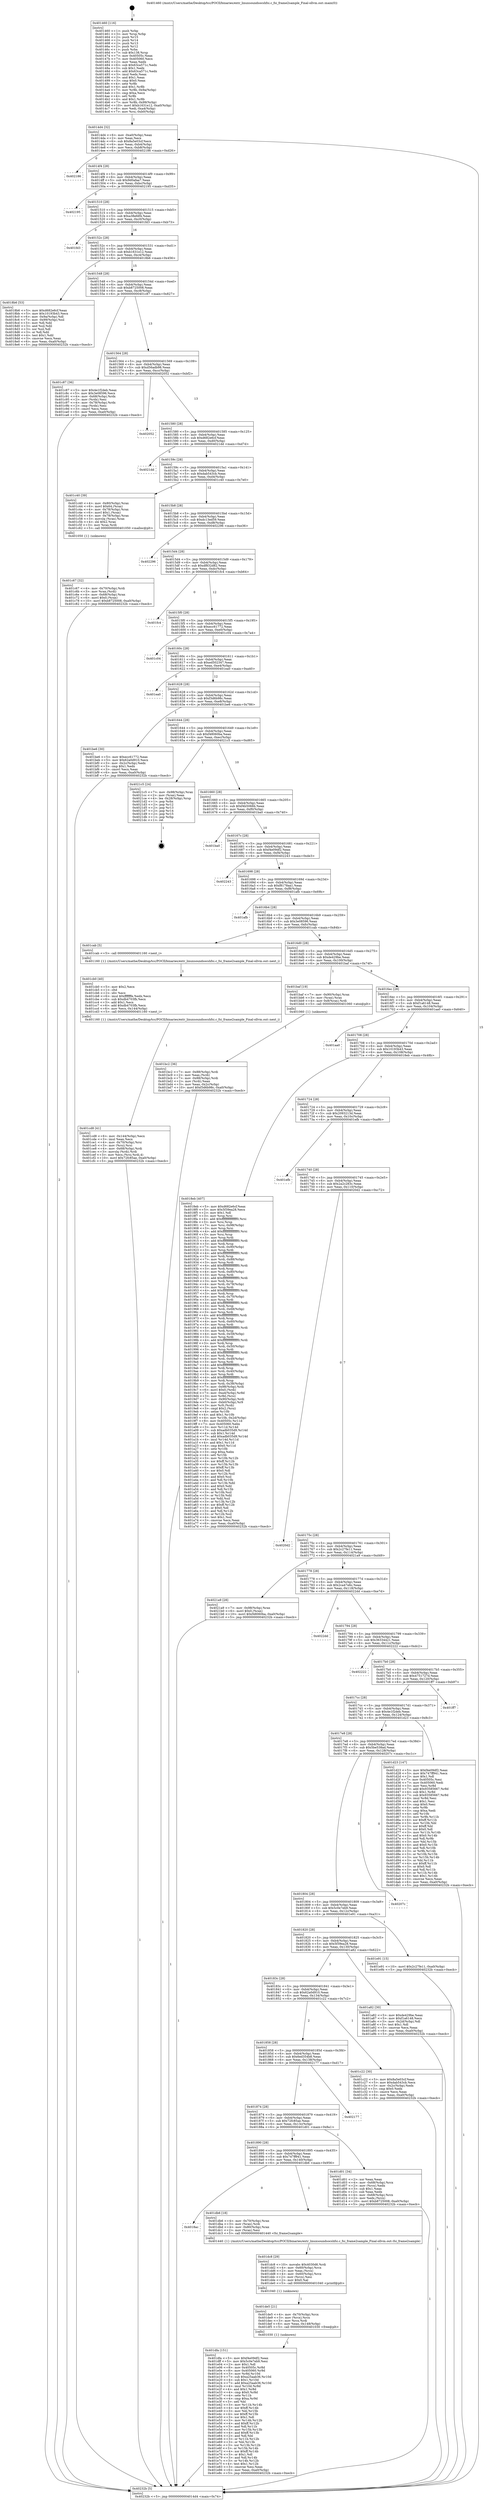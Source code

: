 digraph "0x401460" {
  label = "0x401460 (/mnt/c/Users/mathe/Desktop/tcc/POCII/binaries/extr_linuxsoundsocshfsi.c_fsi_frame2sample_Final-ollvm.out::main(0))"
  labelloc = "t"
  node[shape=record]

  Entry [label="",width=0.3,height=0.3,shape=circle,fillcolor=black,style=filled]
  "0x4014d4" [label="{
     0x4014d4 [32]\l
     | [instrs]\l
     &nbsp;&nbsp;0x4014d4 \<+6\>: mov -0xa0(%rbp),%eax\l
     &nbsp;&nbsp;0x4014da \<+2\>: mov %eax,%ecx\l
     &nbsp;&nbsp;0x4014dc \<+6\>: sub $0x8a5e03cf,%ecx\l
     &nbsp;&nbsp;0x4014e2 \<+6\>: mov %eax,-0xb4(%rbp)\l
     &nbsp;&nbsp;0x4014e8 \<+6\>: mov %ecx,-0xb8(%rbp)\l
     &nbsp;&nbsp;0x4014ee \<+6\>: je 0000000000402186 \<main+0xd26\>\l
  }"]
  "0x402186" [label="{
     0x402186\l
  }", style=dashed]
  "0x4014f4" [label="{
     0x4014f4 [28]\l
     | [instrs]\l
     &nbsp;&nbsp;0x4014f4 \<+5\>: jmp 00000000004014f9 \<main+0x99\>\l
     &nbsp;&nbsp;0x4014f9 \<+6\>: mov -0xb4(%rbp),%eax\l
     &nbsp;&nbsp;0x4014ff \<+5\>: sub $0x9d0afaa7,%eax\l
     &nbsp;&nbsp;0x401504 \<+6\>: mov %eax,-0xbc(%rbp)\l
     &nbsp;&nbsp;0x40150a \<+6\>: je 0000000000402195 \<main+0xd35\>\l
  }"]
  Exit [label="",width=0.3,height=0.3,shape=circle,fillcolor=black,style=filled,peripheries=2]
  "0x402195" [label="{
     0x402195\l
  }", style=dashed]
  "0x401510" [label="{
     0x401510 [28]\l
     | [instrs]\l
     &nbsp;&nbsp;0x401510 \<+5\>: jmp 0000000000401515 \<main+0xb5\>\l
     &nbsp;&nbsp;0x401515 \<+6\>: mov -0xb4(%rbp),%eax\l
     &nbsp;&nbsp;0x40151b \<+5\>: sub $0xa38efdf4,%eax\l
     &nbsp;&nbsp;0x401520 \<+6\>: mov %eax,-0xc0(%rbp)\l
     &nbsp;&nbsp;0x401526 \<+6\>: je 0000000000401fd3 \<main+0xb73\>\l
  }"]
  "0x401dfa" [label="{
     0x401dfa [151]\l
     | [instrs]\l
     &nbsp;&nbsp;0x401dfa \<+5\>: mov $0xf4e09df2,%eax\l
     &nbsp;&nbsp;0x401dff \<+5\>: mov $0x5c0e7eb9,%esi\l
     &nbsp;&nbsp;0x401e04 \<+2\>: mov $0x1,%dl\l
     &nbsp;&nbsp;0x401e06 \<+8\>: mov 0x40505c,%r8d\l
     &nbsp;&nbsp;0x401e0e \<+8\>: mov 0x405060,%r9d\l
     &nbsp;&nbsp;0x401e16 \<+3\>: mov %r8d,%r10d\l
     &nbsp;&nbsp;0x401e19 \<+7\>: sub $0xa25aab36,%r10d\l
     &nbsp;&nbsp;0x401e20 \<+4\>: sub $0x1,%r10d\l
     &nbsp;&nbsp;0x401e24 \<+7\>: add $0xa25aab36,%r10d\l
     &nbsp;&nbsp;0x401e2b \<+4\>: imul %r10d,%r8d\l
     &nbsp;&nbsp;0x401e2f \<+4\>: and $0x1,%r8d\l
     &nbsp;&nbsp;0x401e33 \<+4\>: cmp $0x0,%r8d\l
     &nbsp;&nbsp;0x401e37 \<+4\>: sete %r11b\l
     &nbsp;&nbsp;0x401e3b \<+4\>: cmp $0xa,%r9d\l
     &nbsp;&nbsp;0x401e3f \<+3\>: setl %bl\l
     &nbsp;&nbsp;0x401e42 \<+3\>: mov %r11b,%r14b\l
     &nbsp;&nbsp;0x401e45 \<+4\>: xor $0xff,%r14b\l
     &nbsp;&nbsp;0x401e49 \<+3\>: mov %bl,%r15b\l
     &nbsp;&nbsp;0x401e4c \<+4\>: xor $0xff,%r15b\l
     &nbsp;&nbsp;0x401e50 \<+3\>: xor $0x1,%dl\l
     &nbsp;&nbsp;0x401e53 \<+3\>: mov %r14b,%r12b\l
     &nbsp;&nbsp;0x401e56 \<+4\>: and $0xff,%r12b\l
     &nbsp;&nbsp;0x401e5a \<+3\>: and %dl,%r11b\l
     &nbsp;&nbsp;0x401e5d \<+3\>: mov %r15b,%r13b\l
     &nbsp;&nbsp;0x401e60 \<+4\>: and $0xff,%r13b\l
     &nbsp;&nbsp;0x401e64 \<+2\>: and %dl,%bl\l
     &nbsp;&nbsp;0x401e66 \<+3\>: or %r11b,%r12b\l
     &nbsp;&nbsp;0x401e69 \<+3\>: or %bl,%r13b\l
     &nbsp;&nbsp;0x401e6c \<+3\>: xor %r13b,%r12b\l
     &nbsp;&nbsp;0x401e6f \<+3\>: or %r15b,%r14b\l
     &nbsp;&nbsp;0x401e72 \<+4\>: xor $0xff,%r14b\l
     &nbsp;&nbsp;0x401e76 \<+3\>: or $0x1,%dl\l
     &nbsp;&nbsp;0x401e79 \<+3\>: and %dl,%r14b\l
     &nbsp;&nbsp;0x401e7c \<+3\>: or %r14b,%r12b\l
     &nbsp;&nbsp;0x401e7f \<+4\>: test $0x1,%r12b\l
     &nbsp;&nbsp;0x401e83 \<+3\>: cmovne %esi,%eax\l
     &nbsp;&nbsp;0x401e86 \<+6\>: mov %eax,-0xa0(%rbp)\l
     &nbsp;&nbsp;0x401e8c \<+5\>: jmp 000000000040232b \<main+0xecb\>\l
  }"]
  "0x401fd3" [label="{
     0x401fd3\l
  }", style=dashed]
  "0x40152c" [label="{
     0x40152c [28]\l
     | [instrs]\l
     &nbsp;&nbsp;0x40152c \<+5\>: jmp 0000000000401531 \<main+0xd1\>\l
     &nbsp;&nbsp;0x401531 \<+6\>: mov -0xb4(%rbp),%eax\l
     &nbsp;&nbsp;0x401537 \<+5\>: sub $0xb1631e12,%eax\l
     &nbsp;&nbsp;0x40153c \<+6\>: mov %eax,-0xc4(%rbp)\l
     &nbsp;&nbsp;0x401542 \<+6\>: je 00000000004018b6 \<main+0x456\>\l
  }"]
  "0x401de5" [label="{
     0x401de5 [21]\l
     | [instrs]\l
     &nbsp;&nbsp;0x401de5 \<+4\>: mov -0x70(%rbp),%rcx\l
     &nbsp;&nbsp;0x401de9 \<+3\>: mov (%rcx),%rcx\l
     &nbsp;&nbsp;0x401dec \<+3\>: mov %rcx,%rdi\l
     &nbsp;&nbsp;0x401def \<+6\>: mov %eax,-0x148(%rbp)\l
     &nbsp;&nbsp;0x401df5 \<+5\>: call 0000000000401030 \<free@plt\>\l
     | [calls]\l
     &nbsp;&nbsp;0x401030 \{1\} (unknown)\l
  }"]
  "0x4018b6" [label="{
     0x4018b6 [53]\l
     | [instrs]\l
     &nbsp;&nbsp;0x4018b6 \<+5\>: mov $0xd682e6cf,%eax\l
     &nbsp;&nbsp;0x4018bb \<+5\>: mov $0x10193b43,%ecx\l
     &nbsp;&nbsp;0x4018c0 \<+6\>: mov -0x9a(%rbp),%dl\l
     &nbsp;&nbsp;0x4018c6 \<+7\>: mov -0x99(%rbp),%sil\l
     &nbsp;&nbsp;0x4018cd \<+3\>: mov %dl,%dil\l
     &nbsp;&nbsp;0x4018d0 \<+3\>: and %sil,%dil\l
     &nbsp;&nbsp;0x4018d3 \<+3\>: xor %sil,%dl\l
     &nbsp;&nbsp;0x4018d6 \<+3\>: or %dl,%dil\l
     &nbsp;&nbsp;0x4018d9 \<+4\>: test $0x1,%dil\l
     &nbsp;&nbsp;0x4018dd \<+3\>: cmovne %ecx,%eax\l
     &nbsp;&nbsp;0x4018e0 \<+6\>: mov %eax,-0xa0(%rbp)\l
     &nbsp;&nbsp;0x4018e6 \<+5\>: jmp 000000000040232b \<main+0xecb\>\l
  }"]
  "0x401548" [label="{
     0x401548 [28]\l
     | [instrs]\l
     &nbsp;&nbsp;0x401548 \<+5\>: jmp 000000000040154d \<main+0xed\>\l
     &nbsp;&nbsp;0x40154d \<+6\>: mov -0xb4(%rbp),%eax\l
     &nbsp;&nbsp;0x401553 \<+5\>: sub $0xb8725008,%eax\l
     &nbsp;&nbsp;0x401558 \<+6\>: mov %eax,-0xc8(%rbp)\l
     &nbsp;&nbsp;0x40155e \<+6\>: je 0000000000401c87 \<main+0x827\>\l
  }"]
  "0x40232b" [label="{
     0x40232b [5]\l
     | [instrs]\l
     &nbsp;&nbsp;0x40232b \<+5\>: jmp 00000000004014d4 \<main+0x74\>\l
  }"]
  "0x401460" [label="{
     0x401460 [116]\l
     | [instrs]\l
     &nbsp;&nbsp;0x401460 \<+1\>: push %rbp\l
     &nbsp;&nbsp;0x401461 \<+3\>: mov %rsp,%rbp\l
     &nbsp;&nbsp;0x401464 \<+2\>: push %r15\l
     &nbsp;&nbsp;0x401466 \<+2\>: push %r14\l
     &nbsp;&nbsp;0x401468 \<+2\>: push %r13\l
     &nbsp;&nbsp;0x40146a \<+2\>: push %r12\l
     &nbsp;&nbsp;0x40146c \<+1\>: push %rbx\l
     &nbsp;&nbsp;0x40146d \<+7\>: sub $0x138,%rsp\l
     &nbsp;&nbsp;0x401474 \<+7\>: mov 0x40505c,%eax\l
     &nbsp;&nbsp;0x40147b \<+7\>: mov 0x405060,%ecx\l
     &nbsp;&nbsp;0x401482 \<+2\>: mov %eax,%edx\l
     &nbsp;&nbsp;0x401484 \<+6\>: sub $0x63ca571c,%edx\l
     &nbsp;&nbsp;0x40148a \<+3\>: sub $0x1,%edx\l
     &nbsp;&nbsp;0x40148d \<+6\>: add $0x63ca571c,%edx\l
     &nbsp;&nbsp;0x401493 \<+3\>: imul %edx,%eax\l
     &nbsp;&nbsp;0x401496 \<+3\>: and $0x1,%eax\l
     &nbsp;&nbsp;0x401499 \<+3\>: cmp $0x0,%eax\l
     &nbsp;&nbsp;0x40149c \<+4\>: sete %r8b\l
     &nbsp;&nbsp;0x4014a0 \<+4\>: and $0x1,%r8b\l
     &nbsp;&nbsp;0x4014a4 \<+7\>: mov %r8b,-0x9a(%rbp)\l
     &nbsp;&nbsp;0x4014ab \<+3\>: cmp $0xa,%ecx\l
     &nbsp;&nbsp;0x4014ae \<+4\>: setl %r8b\l
     &nbsp;&nbsp;0x4014b2 \<+4\>: and $0x1,%r8b\l
     &nbsp;&nbsp;0x4014b6 \<+7\>: mov %r8b,-0x99(%rbp)\l
     &nbsp;&nbsp;0x4014bd \<+10\>: movl $0xb1631e12,-0xa0(%rbp)\l
     &nbsp;&nbsp;0x4014c7 \<+6\>: mov %edi,-0xa4(%rbp)\l
     &nbsp;&nbsp;0x4014cd \<+7\>: mov %rsi,-0xb0(%rbp)\l
  }"]
  "0x401dc8" [label="{
     0x401dc8 [29]\l
     | [instrs]\l
     &nbsp;&nbsp;0x401dc8 \<+10\>: movabs $0x4030d6,%rdi\l
     &nbsp;&nbsp;0x401dd2 \<+4\>: mov -0x60(%rbp),%rcx\l
     &nbsp;&nbsp;0x401dd6 \<+2\>: mov %eax,(%rcx)\l
     &nbsp;&nbsp;0x401dd8 \<+4\>: mov -0x60(%rbp),%rcx\l
     &nbsp;&nbsp;0x401ddc \<+2\>: mov (%rcx),%esi\l
     &nbsp;&nbsp;0x401dde \<+2\>: mov $0x0,%al\l
     &nbsp;&nbsp;0x401de0 \<+5\>: call 0000000000401040 \<printf@plt\>\l
     | [calls]\l
     &nbsp;&nbsp;0x401040 \{1\} (unknown)\l
  }"]
  "0x401c87" [label="{
     0x401c87 [36]\l
     | [instrs]\l
     &nbsp;&nbsp;0x401c87 \<+5\>: mov $0x4e1f2deb,%eax\l
     &nbsp;&nbsp;0x401c8c \<+5\>: mov $0x3e08596,%ecx\l
     &nbsp;&nbsp;0x401c91 \<+4\>: mov -0x68(%rbp),%rdx\l
     &nbsp;&nbsp;0x401c95 \<+2\>: mov (%rdx),%esi\l
     &nbsp;&nbsp;0x401c97 \<+4\>: mov -0x78(%rbp),%rdx\l
     &nbsp;&nbsp;0x401c9b \<+2\>: cmp (%rdx),%esi\l
     &nbsp;&nbsp;0x401c9d \<+3\>: cmovl %ecx,%eax\l
     &nbsp;&nbsp;0x401ca0 \<+6\>: mov %eax,-0xa0(%rbp)\l
     &nbsp;&nbsp;0x401ca6 \<+5\>: jmp 000000000040232b \<main+0xecb\>\l
  }"]
  "0x401564" [label="{
     0x401564 [28]\l
     | [instrs]\l
     &nbsp;&nbsp;0x401564 \<+5\>: jmp 0000000000401569 \<main+0x109\>\l
     &nbsp;&nbsp;0x401569 \<+6\>: mov -0xb4(%rbp),%eax\l
     &nbsp;&nbsp;0x40156f \<+5\>: sub $0xd56adb98,%eax\l
     &nbsp;&nbsp;0x401574 \<+6\>: mov %eax,-0xcc(%rbp)\l
     &nbsp;&nbsp;0x40157a \<+6\>: je 0000000000402052 \<main+0xbf2\>\l
  }"]
  "0x4018ac" [label="{
     0x4018ac\l
  }", style=dashed]
  "0x402052" [label="{
     0x402052\l
  }", style=dashed]
  "0x401580" [label="{
     0x401580 [28]\l
     | [instrs]\l
     &nbsp;&nbsp;0x401580 \<+5\>: jmp 0000000000401585 \<main+0x125\>\l
     &nbsp;&nbsp;0x401585 \<+6\>: mov -0xb4(%rbp),%eax\l
     &nbsp;&nbsp;0x40158b \<+5\>: sub $0xd682e6cf,%eax\l
     &nbsp;&nbsp;0x401590 \<+6\>: mov %eax,-0xd0(%rbp)\l
     &nbsp;&nbsp;0x401596 \<+6\>: je 00000000004021dd \<main+0xd7d\>\l
  }"]
  "0x401db6" [label="{
     0x401db6 [18]\l
     | [instrs]\l
     &nbsp;&nbsp;0x401db6 \<+4\>: mov -0x70(%rbp),%rax\l
     &nbsp;&nbsp;0x401dba \<+3\>: mov (%rax),%rdi\l
     &nbsp;&nbsp;0x401dbd \<+4\>: mov -0x80(%rbp),%rax\l
     &nbsp;&nbsp;0x401dc1 \<+2\>: mov (%rax),%esi\l
     &nbsp;&nbsp;0x401dc3 \<+5\>: call 0000000000401440 \<fsi_frame2sample\>\l
     | [calls]\l
     &nbsp;&nbsp;0x401440 \{1\} (/mnt/c/Users/mathe/Desktop/tcc/POCII/binaries/extr_linuxsoundsocshfsi.c_fsi_frame2sample_Final-ollvm.out::fsi_frame2sample)\l
  }"]
  "0x4021dd" [label="{
     0x4021dd\l
  }", style=dashed]
  "0x40159c" [label="{
     0x40159c [28]\l
     | [instrs]\l
     &nbsp;&nbsp;0x40159c \<+5\>: jmp 00000000004015a1 \<main+0x141\>\l
     &nbsp;&nbsp;0x4015a1 \<+6\>: mov -0xb4(%rbp),%eax\l
     &nbsp;&nbsp;0x4015a7 \<+5\>: sub $0xdab543cb,%eax\l
     &nbsp;&nbsp;0x4015ac \<+6\>: mov %eax,-0xd4(%rbp)\l
     &nbsp;&nbsp;0x4015b2 \<+6\>: je 0000000000401c40 \<main+0x7e0\>\l
  }"]
  "0x401890" [label="{
     0x401890 [28]\l
     | [instrs]\l
     &nbsp;&nbsp;0x401890 \<+5\>: jmp 0000000000401895 \<main+0x435\>\l
     &nbsp;&nbsp;0x401895 \<+6\>: mov -0xb4(%rbp),%eax\l
     &nbsp;&nbsp;0x40189b \<+5\>: sub $0x747ff941,%eax\l
     &nbsp;&nbsp;0x4018a0 \<+6\>: mov %eax,-0x140(%rbp)\l
     &nbsp;&nbsp;0x4018a6 \<+6\>: je 0000000000401db6 \<main+0x956\>\l
  }"]
  "0x401c40" [label="{
     0x401c40 [39]\l
     | [instrs]\l
     &nbsp;&nbsp;0x401c40 \<+4\>: mov -0x80(%rbp),%rax\l
     &nbsp;&nbsp;0x401c44 \<+6\>: movl $0x64,(%rax)\l
     &nbsp;&nbsp;0x401c4a \<+4\>: mov -0x78(%rbp),%rax\l
     &nbsp;&nbsp;0x401c4e \<+6\>: movl $0x1,(%rax)\l
     &nbsp;&nbsp;0x401c54 \<+4\>: mov -0x78(%rbp),%rax\l
     &nbsp;&nbsp;0x401c58 \<+3\>: movslq (%rax),%rax\l
     &nbsp;&nbsp;0x401c5b \<+4\>: shl $0x2,%rax\l
     &nbsp;&nbsp;0x401c5f \<+3\>: mov %rax,%rdi\l
     &nbsp;&nbsp;0x401c62 \<+5\>: call 0000000000401050 \<malloc@plt\>\l
     | [calls]\l
     &nbsp;&nbsp;0x401050 \{1\} (unknown)\l
  }"]
  "0x4015b8" [label="{
     0x4015b8 [28]\l
     | [instrs]\l
     &nbsp;&nbsp;0x4015b8 \<+5\>: jmp 00000000004015bd \<main+0x15d\>\l
     &nbsp;&nbsp;0x4015bd \<+6\>: mov -0xb4(%rbp),%eax\l
     &nbsp;&nbsp;0x4015c3 \<+5\>: sub $0xdc13ed59,%eax\l
     &nbsp;&nbsp;0x4015c8 \<+6\>: mov %eax,-0xd8(%rbp)\l
     &nbsp;&nbsp;0x4015ce \<+6\>: je 0000000000402296 \<main+0xe36\>\l
  }"]
  "0x401d01" [label="{
     0x401d01 [34]\l
     | [instrs]\l
     &nbsp;&nbsp;0x401d01 \<+2\>: xor %eax,%eax\l
     &nbsp;&nbsp;0x401d03 \<+4\>: mov -0x68(%rbp),%rcx\l
     &nbsp;&nbsp;0x401d07 \<+2\>: mov (%rcx),%edx\l
     &nbsp;&nbsp;0x401d09 \<+3\>: sub $0x1,%eax\l
     &nbsp;&nbsp;0x401d0c \<+2\>: sub %eax,%edx\l
     &nbsp;&nbsp;0x401d0e \<+4\>: mov -0x68(%rbp),%rcx\l
     &nbsp;&nbsp;0x401d12 \<+2\>: mov %edx,(%rcx)\l
     &nbsp;&nbsp;0x401d14 \<+10\>: movl $0xb8725008,-0xa0(%rbp)\l
     &nbsp;&nbsp;0x401d1e \<+5\>: jmp 000000000040232b \<main+0xecb\>\l
  }"]
  "0x402296" [label="{
     0x402296\l
  }", style=dashed]
  "0x4015d4" [label="{
     0x4015d4 [28]\l
     | [instrs]\l
     &nbsp;&nbsp;0x4015d4 \<+5\>: jmp 00000000004015d9 \<main+0x179\>\l
     &nbsp;&nbsp;0x4015d9 \<+6\>: mov -0xb4(%rbp),%eax\l
     &nbsp;&nbsp;0x4015df \<+5\>: sub $0xdf832d82,%eax\l
     &nbsp;&nbsp;0x4015e4 \<+6\>: mov %eax,-0xdc(%rbp)\l
     &nbsp;&nbsp;0x4015ea \<+6\>: je 0000000000401fc4 \<main+0xb64\>\l
  }"]
  "0x401874" [label="{
     0x401874 [28]\l
     | [instrs]\l
     &nbsp;&nbsp;0x401874 \<+5\>: jmp 0000000000401879 \<main+0x419\>\l
     &nbsp;&nbsp;0x401879 \<+6\>: mov -0xb4(%rbp),%eax\l
     &nbsp;&nbsp;0x40187f \<+5\>: sub $0x72fc85ae,%eax\l
     &nbsp;&nbsp;0x401884 \<+6\>: mov %eax,-0x13c(%rbp)\l
     &nbsp;&nbsp;0x40188a \<+6\>: je 0000000000401d01 \<main+0x8a1\>\l
  }"]
  "0x401fc4" [label="{
     0x401fc4\l
  }", style=dashed]
  "0x4015f0" [label="{
     0x4015f0 [28]\l
     | [instrs]\l
     &nbsp;&nbsp;0x4015f0 \<+5\>: jmp 00000000004015f5 \<main+0x195\>\l
     &nbsp;&nbsp;0x4015f5 \<+6\>: mov -0xb4(%rbp),%eax\l
     &nbsp;&nbsp;0x4015fb \<+5\>: sub $0xecc61772,%eax\l
     &nbsp;&nbsp;0x401600 \<+6\>: mov %eax,-0xe0(%rbp)\l
     &nbsp;&nbsp;0x401606 \<+6\>: je 0000000000401c04 \<main+0x7a4\>\l
  }"]
  "0x402177" [label="{
     0x402177\l
  }", style=dashed]
  "0x401c04" [label="{
     0x401c04\l
  }", style=dashed]
  "0x40160c" [label="{
     0x40160c [28]\l
     | [instrs]\l
     &nbsp;&nbsp;0x40160c \<+5\>: jmp 0000000000401611 \<main+0x1b1\>\l
     &nbsp;&nbsp;0x401611 \<+6\>: mov -0xb4(%rbp),%eax\l
     &nbsp;&nbsp;0x401617 \<+5\>: sub $0xed502347,%eax\l
     &nbsp;&nbsp;0x40161c \<+6\>: mov %eax,-0xe4(%rbp)\l
     &nbsp;&nbsp;0x401622 \<+6\>: je 0000000000401ea0 \<main+0xa40\>\l
  }"]
  "0x401cd8" [label="{
     0x401cd8 [41]\l
     | [instrs]\l
     &nbsp;&nbsp;0x401cd8 \<+6\>: mov -0x144(%rbp),%ecx\l
     &nbsp;&nbsp;0x401cde \<+3\>: imul %eax,%ecx\l
     &nbsp;&nbsp;0x401ce1 \<+4\>: mov -0x70(%rbp),%rsi\l
     &nbsp;&nbsp;0x401ce5 \<+3\>: mov (%rsi),%rsi\l
     &nbsp;&nbsp;0x401ce8 \<+4\>: mov -0x68(%rbp),%rdi\l
     &nbsp;&nbsp;0x401cec \<+3\>: movslq (%rdi),%rdi\l
     &nbsp;&nbsp;0x401cef \<+3\>: mov %ecx,(%rsi,%rdi,4)\l
     &nbsp;&nbsp;0x401cf2 \<+10\>: movl $0x72fc85ae,-0xa0(%rbp)\l
     &nbsp;&nbsp;0x401cfc \<+5\>: jmp 000000000040232b \<main+0xecb\>\l
  }"]
  "0x401ea0" [label="{
     0x401ea0\l
  }", style=dashed]
  "0x401628" [label="{
     0x401628 [28]\l
     | [instrs]\l
     &nbsp;&nbsp;0x401628 \<+5\>: jmp 000000000040162d \<main+0x1cd\>\l
     &nbsp;&nbsp;0x40162d \<+6\>: mov -0xb4(%rbp),%eax\l
     &nbsp;&nbsp;0x401633 \<+5\>: sub $0xf3d6b98c,%eax\l
     &nbsp;&nbsp;0x401638 \<+6\>: mov %eax,-0xe8(%rbp)\l
     &nbsp;&nbsp;0x40163e \<+6\>: je 0000000000401be6 \<main+0x786\>\l
  }"]
  "0x401cb0" [label="{
     0x401cb0 [40]\l
     | [instrs]\l
     &nbsp;&nbsp;0x401cb0 \<+5\>: mov $0x2,%ecx\l
     &nbsp;&nbsp;0x401cb5 \<+1\>: cltd\l
     &nbsp;&nbsp;0x401cb6 \<+2\>: idiv %ecx\l
     &nbsp;&nbsp;0x401cb8 \<+6\>: imul $0xfffffffe,%edx,%ecx\l
     &nbsp;&nbsp;0x401cbe \<+6\>: sub $0xdb4703fb,%ecx\l
     &nbsp;&nbsp;0x401cc4 \<+3\>: add $0x1,%ecx\l
     &nbsp;&nbsp;0x401cc7 \<+6\>: add $0xdb4703fb,%ecx\l
     &nbsp;&nbsp;0x401ccd \<+6\>: mov %ecx,-0x144(%rbp)\l
     &nbsp;&nbsp;0x401cd3 \<+5\>: call 0000000000401160 \<next_i\>\l
     | [calls]\l
     &nbsp;&nbsp;0x401160 \{1\} (/mnt/c/Users/mathe/Desktop/tcc/POCII/binaries/extr_linuxsoundsocshfsi.c_fsi_frame2sample_Final-ollvm.out::next_i)\l
  }"]
  "0x401be6" [label="{
     0x401be6 [30]\l
     | [instrs]\l
     &nbsp;&nbsp;0x401be6 \<+5\>: mov $0xecc61772,%eax\l
     &nbsp;&nbsp;0x401beb \<+5\>: mov $0x62a0d910,%ecx\l
     &nbsp;&nbsp;0x401bf0 \<+3\>: mov -0x2c(%rbp),%edx\l
     &nbsp;&nbsp;0x401bf3 \<+3\>: cmp $0x1,%edx\l
     &nbsp;&nbsp;0x401bf6 \<+3\>: cmovl %ecx,%eax\l
     &nbsp;&nbsp;0x401bf9 \<+6\>: mov %eax,-0xa0(%rbp)\l
     &nbsp;&nbsp;0x401bff \<+5\>: jmp 000000000040232b \<main+0xecb\>\l
  }"]
  "0x401644" [label="{
     0x401644 [28]\l
     | [instrs]\l
     &nbsp;&nbsp;0x401644 \<+5\>: jmp 0000000000401649 \<main+0x1e9\>\l
     &nbsp;&nbsp;0x401649 \<+6\>: mov -0xb4(%rbp),%eax\l
     &nbsp;&nbsp;0x40164f \<+5\>: sub $0xf48060ba,%eax\l
     &nbsp;&nbsp;0x401654 \<+6\>: mov %eax,-0xec(%rbp)\l
     &nbsp;&nbsp;0x40165a \<+6\>: je 00000000004021c5 \<main+0xd65\>\l
  }"]
  "0x401c67" [label="{
     0x401c67 [32]\l
     | [instrs]\l
     &nbsp;&nbsp;0x401c67 \<+4\>: mov -0x70(%rbp),%rdi\l
     &nbsp;&nbsp;0x401c6b \<+3\>: mov %rax,(%rdi)\l
     &nbsp;&nbsp;0x401c6e \<+4\>: mov -0x68(%rbp),%rax\l
     &nbsp;&nbsp;0x401c72 \<+6\>: movl $0x0,(%rax)\l
     &nbsp;&nbsp;0x401c78 \<+10\>: movl $0xb8725008,-0xa0(%rbp)\l
     &nbsp;&nbsp;0x401c82 \<+5\>: jmp 000000000040232b \<main+0xecb\>\l
  }"]
  "0x4021c5" [label="{
     0x4021c5 [24]\l
     | [instrs]\l
     &nbsp;&nbsp;0x4021c5 \<+7\>: mov -0x98(%rbp),%rax\l
     &nbsp;&nbsp;0x4021cc \<+2\>: mov (%rax),%eax\l
     &nbsp;&nbsp;0x4021ce \<+4\>: lea -0x28(%rbp),%rsp\l
     &nbsp;&nbsp;0x4021d2 \<+1\>: pop %rbx\l
     &nbsp;&nbsp;0x4021d3 \<+2\>: pop %r12\l
     &nbsp;&nbsp;0x4021d5 \<+2\>: pop %r13\l
     &nbsp;&nbsp;0x4021d7 \<+2\>: pop %r14\l
     &nbsp;&nbsp;0x4021d9 \<+2\>: pop %r15\l
     &nbsp;&nbsp;0x4021db \<+1\>: pop %rbp\l
     &nbsp;&nbsp;0x4021dc \<+1\>: ret\l
  }"]
  "0x401660" [label="{
     0x401660 [28]\l
     | [instrs]\l
     &nbsp;&nbsp;0x401660 \<+5\>: jmp 0000000000401665 \<main+0x205\>\l
     &nbsp;&nbsp;0x401665 \<+6\>: mov -0xb4(%rbp),%eax\l
     &nbsp;&nbsp;0x40166b \<+5\>: sub $0xf4b5066b,%eax\l
     &nbsp;&nbsp;0x401670 \<+6\>: mov %eax,-0xf0(%rbp)\l
     &nbsp;&nbsp;0x401676 \<+6\>: je 0000000000401ba0 \<main+0x740\>\l
  }"]
  "0x401858" [label="{
     0x401858 [28]\l
     | [instrs]\l
     &nbsp;&nbsp;0x401858 \<+5\>: jmp 000000000040185d \<main+0x3fd\>\l
     &nbsp;&nbsp;0x40185d \<+6\>: mov -0xb4(%rbp),%eax\l
     &nbsp;&nbsp;0x401863 \<+5\>: sub $0x6ed354b8,%eax\l
     &nbsp;&nbsp;0x401868 \<+6\>: mov %eax,-0x138(%rbp)\l
     &nbsp;&nbsp;0x40186e \<+6\>: je 0000000000402177 \<main+0xd17\>\l
  }"]
  "0x401ba0" [label="{
     0x401ba0\l
  }", style=dashed]
  "0x40167c" [label="{
     0x40167c [28]\l
     | [instrs]\l
     &nbsp;&nbsp;0x40167c \<+5\>: jmp 0000000000401681 \<main+0x221\>\l
     &nbsp;&nbsp;0x401681 \<+6\>: mov -0xb4(%rbp),%eax\l
     &nbsp;&nbsp;0x401687 \<+5\>: sub $0xf4e09df2,%eax\l
     &nbsp;&nbsp;0x40168c \<+6\>: mov %eax,-0xf4(%rbp)\l
     &nbsp;&nbsp;0x401692 \<+6\>: je 0000000000402243 \<main+0xde3\>\l
  }"]
  "0x401c22" [label="{
     0x401c22 [30]\l
     | [instrs]\l
     &nbsp;&nbsp;0x401c22 \<+5\>: mov $0x8a5e03cf,%eax\l
     &nbsp;&nbsp;0x401c27 \<+5\>: mov $0xdab543cb,%ecx\l
     &nbsp;&nbsp;0x401c2c \<+3\>: mov -0x2c(%rbp),%edx\l
     &nbsp;&nbsp;0x401c2f \<+3\>: cmp $0x0,%edx\l
     &nbsp;&nbsp;0x401c32 \<+3\>: cmove %ecx,%eax\l
     &nbsp;&nbsp;0x401c35 \<+6\>: mov %eax,-0xa0(%rbp)\l
     &nbsp;&nbsp;0x401c3b \<+5\>: jmp 000000000040232b \<main+0xecb\>\l
  }"]
  "0x402243" [label="{
     0x402243\l
  }", style=dashed]
  "0x401698" [label="{
     0x401698 [28]\l
     | [instrs]\l
     &nbsp;&nbsp;0x401698 \<+5\>: jmp 000000000040169d \<main+0x23d\>\l
     &nbsp;&nbsp;0x40169d \<+6\>: mov -0xb4(%rbp),%eax\l
     &nbsp;&nbsp;0x4016a3 \<+5\>: sub $0xf8178aa1,%eax\l
     &nbsp;&nbsp;0x4016a8 \<+6\>: mov %eax,-0xf8(%rbp)\l
     &nbsp;&nbsp;0x4016ae \<+6\>: je 0000000000401afb \<main+0x69b\>\l
  }"]
  "0x401bc2" [label="{
     0x401bc2 [36]\l
     | [instrs]\l
     &nbsp;&nbsp;0x401bc2 \<+7\>: mov -0x88(%rbp),%rdi\l
     &nbsp;&nbsp;0x401bc9 \<+2\>: mov %eax,(%rdi)\l
     &nbsp;&nbsp;0x401bcb \<+7\>: mov -0x88(%rbp),%rdi\l
     &nbsp;&nbsp;0x401bd2 \<+2\>: mov (%rdi),%eax\l
     &nbsp;&nbsp;0x401bd4 \<+3\>: mov %eax,-0x2c(%rbp)\l
     &nbsp;&nbsp;0x401bd7 \<+10\>: movl $0xf3d6b98c,-0xa0(%rbp)\l
     &nbsp;&nbsp;0x401be1 \<+5\>: jmp 000000000040232b \<main+0xecb\>\l
  }"]
  "0x401afb" [label="{
     0x401afb\l
  }", style=dashed]
  "0x4016b4" [label="{
     0x4016b4 [28]\l
     | [instrs]\l
     &nbsp;&nbsp;0x4016b4 \<+5\>: jmp 00000000004016b9 \<main+0x259\>\l
     &nbsp;&nbsp;0x4016b9 \<+6\>: mov -0xb4(%rbp),%eax\l
     &nbsp;&nbsp;0x4016bf \<+5\>: sub $0x3e08596,%eax\l
     &nbsp;&nbsp;0x4016c4 \<+6\>: mov %eax,-0xfc(%rbp)\l
     &nbsp;&nbsp;0x4016ca \<+6\>: je 0000000000401cab \<main+0x84b\>\l
  }"]
  "0x40183c" [label="{
     0x40183c [28]\l
     | [instrs]\l
     &nbsp;&nbsp;0x40183c \<+5\>: jmp 0000000000401841 \<main+0x3e1\>\l
     &nbsp;&nbsp;0x401841 \<+6\>: mov -0xb4(%rbp),%eax\l
     &nbsp;&nbsp;0x401847 \<+5\>: sub $0x62a0d910,%eax\l
     &nbsp;&nbsp;0x40184c \<+6\>: mov %eax,-0x134(%rbp)\l
     &nbsp;&nbsp;0x401852 \<+6\>: je 0000000000401c22 \<main+0x7c2\>\l
  }"]
  "0x401cab" [label="{
     0x401cab [5]\l
     | [instrs]\l
     &nbsp;&nbsp;0x401cab \<+5\>: call 0000000000401160 \<next_i\>\l
     | [calls]\l
     &nbsp;&nbsp;0x401160 \{1\} (/mnt/c/Users/mathe/Desktop/tcc/POCII/binaries/extr_linuxsoundsocshfsi.c_fsi_frame2sample_Final-ollvm.out::next_i)\l
  }"]
  "0x4016d0" [label="{
     0x4016d0 [28]\l
     | [instrs]\l
     &nbsp;&nbsp;0x4016d0 \<+5\>: jmp 00000000004016d5 \<main+0x275\>\l
     &nbsp;&nbsp;0x4016d5 \<+6\>: mov -0xb4(%rbp),%eax\l
     &nbsp;&nbsp;0x4016db \<+5\>: sub $0xde429be,%eax\l
     &nbsp;&nbsp;0x4016e0 \<+6\>: mov %eax,-0x100(%rbp)\l
     &nbsp;&nbsp;0x4016e6 \<+6\>: je 0000000000401baf \<main+0x74f\>\l
  }"]
  "0x401a82" [label="{
     0x401a82 [30]\l
     | [instrs]\l
     &nbsp;&nbsp;0x401a82 \<+5\>: mov $0xde429be,%eax\l
     &nbsp;&nbsp;0x401a87 \<+5\>: mov $0xf1a6148,%ecx\l
     &nbsp;&nbsp;0x401a8c \<+3\>: mov -0x2d(%rbp),%dl\l
     &nbsp;&nbsp;0x401a8f \<+3\>: test $0x1,%dl\l
     &nbsp;&nbsp;0x401a92 \<+3\>: cmovne %ecx,%eax\l
     &nbsp;&nbsp;0x401a95 \<+6\>: mov %eax,-0xa0(%rbp)\l
     &nbsp;&nbsp;0x401a9b \<+5\>: jmp 000000000040232b \<main+0xecb\>\l
  }"]
  "0x401baf" [label="{
     0x401baf [19]\l
     | [instrs]\l
     &nbsp;&nbsp;0x401baf \<+7\>: mov -0x90(%rbp),%rax\l
     &nbsp;&nbsp;0x401bb6 \<+3\>: mov (%rax),%rax\l
     &nbsp;&nbsp;0x401bb9 \<+4\>: mov 0x8(%rax),%rdi\l
     &nbsp;&nbsp;0x401bbd \<+5\>: call 0000000000401060 \<atoi@plt\>\l
     | [calls]\l
     &nbsp;&nbsp;0x401060 \{1\} (unknown)\l
  }"]
  "0x4016ec" [label="{
     0x4016ec [28]\l
     | [instrs]\l
     &nbsp;&nbsp;0x4016ec \<+5\>: jmp 00000000004016f1 \<main+0x291\>\l
     &nbsp;&nbsp;0x4016f1 \<+6\>: mov -0xb4(%rbp),%eax\l
     &nbsp;&nbsp;0x4016f7 \<+5\>: sub $0xf1a6148,%eax\l
     &nbsp;&nbsp;0x4016fc \<+6\>: mov %eax,-0x104(%rbp)\l
     &nbsp;&nbsp;0x401702 \<+6\>: je 0000000000401aa0 \<main+0x640\>\l
  }"]
  "0x401820" [label="{
     0x401820 [28]\l
     | [instrs]\l
     &nbsp;&nbsp;0x401820 \<+5\>: jmp 0000000000401825 \<main+0x3c5\>\l
     &nbsp;&nbsp;0x401825 \<+6\>: mov -0xb4(%rbp),%eax\l
     &nbsp;&nbsp;0x40182b \<+5\>: sub $0x5f39ea28,%eax\l
     &nbsp;&nbsp;0x401830 \<+6\>: mov %eax,-0x130(%rbp)\l
     &nbsp;&nbsp;0x401836 \<+6\>: je 0000000000401a82 \<main+0x622\>\l
  }"]
  "0x401aa0" [label="{
     0x401aa0\l
  }", style=dashed]
  "0x401708" [label="{
     0x401708 [28]\l
     | [instrs]\l
     &nbsp;&nbsp;0x401708 \<+5\>: jmp 000000000040170d \<main+0x2ad\>\l
     &nbsp;&nbsp;0x40170d \<+6\>: mov -0xb4(%rbp),%eax\l
     &nbsp;&nbsp;0x401713 \<+5\>: sub $0x10193b43,%eax\l
     &nbsp;&nbsp;0x401718 \<+6\>: mov %eax,-0x108(%rbp)\l
     &nbsp;&nbsp;0x40171e \<+6\>: je 00000000004018eb \<main+0x48b\>\l
  }"]
  "0x401e91" [label="{
     0x401e91 [15]\l
     | [instrs]\l
     &nbsp;&nbsp;0x401e91 \<+10\>: movl $0x2c27fe11,-0xa0(%rbp)\l
     &nbsp;&nbsp;0x401e9b \<+5\>: jmp 000000000040232b \<main+0xecb\>\l
  }"]
  "0x4018eb" [label="{
     0x4018eb [407]\l
     | [instrs]\l
     &nbsp;&nbsp;0x4018eb \<+5\>: mov $0xd682e6cf,%eax\l
     &nbsp;&nbsp;0x4018f0 \<+5\>: mov $0x5f39ea28,%ecx\l
     &nbsp;&nbsp;0x4018f5 \<+2\>: mov $0x1,%dl\l
     &nbsp;&nbsp;0x4018f7 \<+3\>: mov %rsp,%rsi\l
     &nbsp;&nbsp;0x4018fa \<+4\>: add $0xfffffffffffffff0,%rsi\l
     &nbsp;&nbsp;0x4018fe \<+3\>: mov %rsi,%rsp\l
     &nbsp;&nbsp;0x401901 \<+7\>: mov %rsi,-0x98(%rbp)\l
     &nbsp;&nbsp;0x401908 \<+3\>: mov %rsp,%rsi\l
     &nbsp;&nbsp;0x40190b \<+4\>: add $0xfffffffffffffff0,%rsi\l
     &nbsp;&nbsp;0x40190f \<+3\>: mov %rsi,%rsp\l
     &nbsp;&nbsp;0x401912 \<+3\>: mov %rsp,%rdi\l
     &nbsp;&nbsp;0x401915 \<+4\>: add $0xfffffffffffffff0,%rdi\l
     &nbsp;&nbsp;0x401919 \<+3\>: mov %rdi,%rsp\l
     &nbsp;&nbsp;0x40191c \<+7\>: mov %rdi,-0x90(%rbp)\l
     &nbsp;&nbsp;0x401923 \<+3\>: mov %rsp,%rdi\l
     &nbsp;&nbsp;0x401926 \<+4\>: add $0xfffffffffffffff0,%rdi\l
     &nbsp;&nbsp;0x40192a \<+3\>: mov %rdi,%rsp\l
     &nbsp;&nbsp;0x40192d \<+7\>: mov %rdi,-0x88(%rbp)\l
     &nbsp;&nbsp;0x401934 \<+3\>: mov %rsp,%rdi\l
     &nbsp;&nbsp;0x401937 \<+4\>: add $0xfffffffffffffff0,%rdi\l
     &nbsp;&nbsp;0x40193b \<+3\>: mov %rdi,%rsp\l
     &nbsp;&nbsp;0x40193e \<+4\>: mov %rdi,-0x80(%rbp)\l
     &nbsp;&nbsp;0x401942 \<+3\>: mov %rsp,%rdi\l
     &nbsp;&nbsp;0x401945 \<+4\>: add $0xfffffffffffffff0,%rdi\l
     &nbsp;&nbsp;0x401949 \<+3\>: mov %rdi,%rsp\l
     &nbsp;&nbsp;0x40194c \<+4\>: mov %rdi,-0x78(%rbp)\l
     &nbsp;&nbsp;0x401950 \<+3\>: mov %rsp,%rdi\l
     &nbsp;&nbsp;0x401953 \<+4\>: add $0xfffffffffffffff0,%rdi\l
     &nbsp;&nbsp;0x401957 \<+3\>: mov %rdi,%rsp\l
     &nbsp;&nbsp;0x40195a \<+4\>: mov %rdi,-0x70(%rbp)\l
     &nbsp;&nbsp;0x40195e \<+3\>: mov %rsp,%rdi\l
     &nbsp;&nbsp;0x401961 \<+4\>: add $0xfffffffffffffff0,%rdi\l
     &nbsp;&nbsp;0x401965 \<+3\>: mov %rdi,%rsp\l
     &nbsp;&nbsp;0x401968 \<+4\>: mov %rdi,-0x68(%rbp)\l
     &nbsp;&nbsp;0x40196c \<+3\>: mov %rsp,%rdi\l
     &nbsp;&nbsp;0x40196f \<+4\>: add $0xfffffffffffffff0,%rdi\l
     &nbsp;&nbsp;0x401973 \<+3\>: mov %rdi,%rsp\l
     &nbsp;&nbsp;0x401976 \<+4\>: mov %rdi,-0x60(%rbp)\l
     &nbsp;&nbsp;0x40197a \<+3\>: mov %rsp,%rdi\l
     &nbsp;&nbsp;0x40197d \<+4\>: add $0xfffffffffffffff0,%rdi\l
     &nbsp;&nbsp;0x401981 \<+3\>: mov %rdi,%rsp\l
     &nbsp;&nbsp;0x401984 \<+4\>: mov %rdi,-0x58(%rbp)\l
     &nbsp;&nbsp;0x401988 \<+3\>: mov %rsp,%rdi\l
     &nbsp;&nbsp;0x40198b \<+4\>: add $0xfffffffffffffff0,%rdi\l
     &nbsp;&nbsp;0x40198f \<+3\>: mov %rdi,%rsp\l
     &nbsp;&nbsp;0x401992 \<+4\>: mov %rdi,-0x50(%rbp)\l
     &nbsp;&nbsp;0x401996 \<+3\>: mov %rsp,%rdi\l
     &nbsp;&nbsp;0x401999 \<+4\>: add $0xfffffffffffffff0,%rdi\l
     &nbsp;&nbsp;0x40199d \<+3\>: mov %rdi,%rsp\l
     &nbsp;&nbsp;0x4019a0 \<+4\>: mov %rdi,-0x48(%rbp)\l
     &nbsp;&nbsp;0x4019a4 \<+3\>: mov %rsp,%rdi\l
     &nbsp;&nbsp;0x4019a7 \<+4\>: add $0xfffffffffffffff0,%rdi\l
     &nbsp;&nbsp;0x4019ab \<+3\>: mov %rdi,%rsp\l
     &nbsp;&nbsp;0x4019ae \<+4\>: mov %rdi,-0x40(%rbp)\l
     &nbsp;&nbsp;0x4019b2 \<+3\>: mov %rsp,%rdi\l
     &nbsp;&nbsp;0x4019b5 \<+4\>: add $0xfffffffffffffff0,%rdi\l
     &nbsp;&nbsp;0x4019b9 \<+3\>: mov %rdi,%rsp\l
     &nbsp;&nbsp;0x4019bc \<+4\>: mov %rdi,-0x38(%rbp)\l
     &nbsp;&nbsp;0x4019c0 \<+7\>: mov -0x98(%rbp),%rdi\l
     &nbsp;&nbsp;0x4019c7 \<+6\>: movl $0x0,(%rdi)\l
     &nbsp;&nbsp;0x4019cd \<+7\>: mov -0xa4(%rbp),%r8d\l
     &nbsp;&nbsp;0x4019d4 \<+3\>: mov %r8d,(%rsi)\l
     &nbsp;&nbsp;0x4019d7 \<+7\>: mov -0x90(%rbp),%rdi\l
     &nbsp;&nbsp;0x4019de \<+7\>: mov -0xb0(%rbp),%r9\l
     &nbsp;&nbsp;0x4019e5 \<+3\>: mov %r9,(%rdi)\l
     &nbsp;&nbsp;0x4019e8 \<+3\>: cmpl $0x2,(%rsi)\l
     &nbsp;&nbsp;0x4019eb \<+4\>: setne %r10b\l
     &nbsp;&nbsp;0x4019ef \<+4\>: and $0x1,%r10b\l
     &nbsp;&nbsp;0x4019f3 \<+4\>: mov %r10b,-0x2d(%rbp)\l
     &nbsp;&nbsp;0x4019f7 \<+8\>: mov 0x40505c,%r11d\l
     &nbsp;&nbsp;0x4019ff \<+7\>: mov 0x405060,%ebx\l
     &nbsp;&nbsp;0x401a06 \<+3\>: mov %r11d,%r14d\l
     &nbsp;&nbsp;0x401a09 \<+7\>: sub $0xadb035d9,%r14d\l
     &nbsp;&nbsp;0x401a10 \<+4\>: sub $0x1,%r14d\l
     &nbsp;&nbsp;0x401a14 \<+7\>: add $0xadb035d9,%r14d\l
     &nbsp;&nbsp;0x401a1b \<+4\>: imul %r14d,%r11d\l
     &nbsp;&nbsp;0x401a1f \<+4\>: and $0x1,%r11d\l
     &nbsp;&nbsp;0x401a23 \<+4\>: cmp $0x0,%r11d\l
     &nbsp;&nbsp;0x401a27 \<+4\>: sete %r10b\l
     &nbsp;&nbsp;0x401a2b \<+3\>: cmp $0xa,%ebx\l
     &nbsp;&nbsp;0x401a2e \<+4\>: setl %r15b\l
     &nbsp;&nbsp;0x401a32 \<+3\>: mov %r10b,%r12b\l
     &nbsp;&nbsp;0x401a35 \<+4\>: xor $0xff,%r12b\l
     &nbsp;&nbsp;0x401a39 \<+3\>: mov %r15b,%r13b\l
     &nbsp;&nbsp;0x401a3c \<+4\>: xor $0xff,%r13b\l
     &nbsp;&nbsp;0x401a40 \<+3\>: xor $0x0,%dl\l
     &nbsp;&nbsp;0x401a43 \<+3\>: mov %r12b,%sil\l
     &nbsp;&nbsp;0x401a46 \<+4\>: and $0x0,%sil\l
     &nbsp;&nbsp;0x401a4a \<+3\>: and %dl,%r10b\l
     &nbsp;&nbsp;0x401a4d \<+3\>: mov %r13b,%dil\l
     &nbsp;&nbsp;0x401a50 \<+4\>: and $0x0,%dil\l
     &nbsp;&nbsp;0x401a54 \<+3\>: and %dl,%r15b\l
     &nbsp;&nbsp;0x401a57 \<+3\>: or %r10b,%sil\l
     &nbsp;&nbsp;0x401a5a \<+3\>: or %r15b,%dil\l
     &nbsp;&nbsp;0x401a5d \<+3\>: xor %dil,%sil\l
     &nbsp;&nbsp;0x401a60 \<+3\>: or %r13b,%r12b\l
     &nbsp;&nbsp;0x401a63 \<+4\>: xor $0xff,%r12b\l
     &nbsp;&nbsp;0x401a67 \<+3\>: or $0x0,%dl\l
     &nbsp;&nbsp;0x401a6a \<+3\>: and %dl,%r12b\l
     &nbsp;&nbsp;0x401a6d \<+3\>: or %r12b,%sil\l
     &nbsp;&nbsp;0x401a70 \<+4\>: test $0x1,%sil\l
     &nbsp;&nbsp;0x401a74 \<+3\>: cmovne %ecx,%eax\l
     &nbsp;&nbsp;0x401a77 \<+6\>: mov %eax,-0xa0(%rbp)\l
     &nbsp;&nbsp;0x401a7d \<+5\>: jmp 000000000040232b \<main+0xecb\>\l
  }"]
  "0x401724" [label="{
     0x401724 [28]\l
     | [instrs]\l
     &nbsp;&nbsp;0x401724 \<+5\>: jmp 0000000000401729 \<main+0x2c9\>\l
     &nbsp;&nbsp;0x401729 \<+6\>: mov -0xb4(%rbp),%eax\l
     &nbsp;&nbsp;0x40172f \<+5\>: sub $0x2093213d,%eax\l
     &nbsp;&nbsp;0x401734 \<+6\>: mov %eax,-0x10c(%rbp)\l
     &nbsp;&nbsp;0x40173a \<+6\>: je 0000000000401efb \<main+0xa9b\>\l
  }"]
  "0x401804" [label="{
     0x401804 [28]\l
     | [instrs]\l
     &nbsp;&nbsp;0x401804 \<+5\>: jmp 0000000000401809 \<main+0x3a9\>\l
     &nbsp;&nbsp;0x401809 \<+6\>: mov -0xb4(%rbp),%eax\l
     &nbsp;&nbsp;0x40180f \<+5\>: sub $0x5c0e7eb9,%eax\l
     &nbsp;&nbsp;0x401814 \<+6\>: mov %eax,-0x12c(%rbp)\l
     &nbsp;&nbsp;0x40181a \<+6\>: je 0000000000401e91 \<main+0xa31\>\l
  }"]
  "0x40207c" [label="{
     0x40207c\l
  }", style=dashed]
  "0x401efb" [label="{
     0x401efb\l
  }", style=dashed]
  "0x401740" [label="{
     0x401740 [28]\l
     | [instrs]\l
     &nbsp;&nbsp;0x401740 \<+5\>: jmp 0000000000401745 \<main+0x2e5\>\l
     &nbsp;&nbsp;0x401745 \<+6\>: mov -0xb4(%rbp),%eax\l
     &nbsp;&nbsp;0x40174b \<+5\>: sub $0x2a2c283c,%eax\l
     &nbsp;&nbsp;0x401750 \<+6\>: mov %eax,-0x110(%rbp)\l
     &nbsp;&nbsp;0x401756 \<+6\>: je 00000000004020d2 \<main+0xc72\>\l
  }"]
  "0x4017e8" [label="{
     0x4017e8 [28]\l
     | [instrs]\l
     &nbsp;&nbsp;0x4017e8 \<+5\>: jmp 00000000004017ed \<main+0x38d\>\l
     &nbsp;&nbsp;0x4017ed \<+6\>: mov -0xb4(%rbp),%eax\l
     &nbsp;&nbsp;0x4017f3 \<+5\>: sub $0x5be538ad,%eax\l
     &nbsp;&nbsp;0x4017f8 \<+6\>: mov %eax,-0x128(%rbp)\l
     &nbsp;&nbsp;0x4017fe \<+6\>: je 000000000040207c \<main+0xc1c\>\l
  }"]
  "0x4020d2" [label="{
     0x4020d2\l
  }", style=dashed]
  "0x40175c" [label="{
     0x40175c [28]\l
     | [instrs]\l
     &nbsp;&nbsp;0x40175c \<+5\>: jmp 0000000000401761 \<main+0x301\>\l
     &nbsp;&nbsp;0x401761 \<+6\>: mov -0xb4(%rbp),%eax\l
     &nbsp;&nbsp;0x401767 \<+5\>: sub $0x2c27fe11,%eax\l
     &nbsp;&nbsp;0x40176c \<+6\>: mov %eax,-0x114(%rbp)\l
     &nbsp;&nbsp;0x401772 \<+6\>: je 00000000004021a9 \<main+0xd49\>\l
  }"]
  "0x401d23" [label="{
     0x401d23 [147]\l
     | [instrs]\l
     &nbsp;&nbsp;0x401d23 \<+5\>: mov $0xf4e09df2,%eax\l
     &nbsp;&nbsp;0x401d28 \<+5\>: mov $0x747ff941,%ecx\l
     &nbsp;&nbsp;0x401d2d \<+2\>: mov $0x1,%dl\l
     &nbsp;&nbsp;0x401d2f \<+7\>: mov 0x40505c,%esi\l
     &nbsp;&nbsp;0x401d36 \<+7\>: mov 0x405060,%edi\l
     &nbsp;&nbsp;0x401d3d \<+3\>: mov %esi,%r8d\l
     &nbsp;&nbsp;0x401d40 \<+7\>: add $0x93585667,%r8d\l
     &nbsp;&nbsp;0x401d47 \<+4\>: sub $0x1,%r8d\l
     &nbsp;&nbsp;0x401d4b \<+7\>: sub $0x93585667,%r8d\l
     &nbsp;&nbsp;0x401d52 \<+4\>: imul %r8d,%esi\l
     &nbsp;&nbsp;0x401d56 \<+3\>: and $0x1,%esi\l
     &nbsp;&nbsp;0x401d59 \<+3\>: cmp $0x0,%esi\l
     &nbsp;&nbsp;0x401d5c \<+4\>: sete %r9b\l
     &nbsp;&nbsp;0x401d60 \<+3\>: cmp $0xa,%edi\l
     &nbsp;&nbsp;0x401d63 \<+4\>: setl %r10b\l
     &nbsp;&nbsp;0x401d67 \<+3\>: mov %r9b,%r11b\l
     &nbsp;&nbsp;0x401d6a \<+4\>: xor $0xff,%r11b\l
     &nbsp;&nbsp;0x401d6e \<+3\>: mov %r10b,%bl\l
     &nbsp;&nbsp;0x401d71 \<+3\>: xor $0xff,%bl\l
     &nbsp;&nbsp;0x401d74 \<+3\>: xor $0x0,%dl\l
     &nbsp;&nbsp;0x401d77 \<+3\>: mov %r11b,%r14b\l
     &nbsp;&nbsp;0x401d7a \<+4\>: and $0x0,%r14b\l
     &nbsp;&nbsp;0x401d7e \<+3\>: and %dl,%r9b\l
     &nbsp;&nbsp;0x401d81 \<+3\>: mov %bl,%r15b\l
     &nbsp;&nbsp;0x401d84 \<+4\>: and $0x0,%r15b\l
     &nbsp;&nbsp;0x401d88 \<+3\>: and %dl,%r10b\l
     &nbsp;&nbsp;0x401d8b \<+3\>: or %r9b,%r14b\l
     &nbsp;&nbsp;0x401d8e \<+3\>: or %r10b,%r15b\l
     &nbsp;&nbsp;0x401d91 \<+3\>: xor %r15b,%r14b\l
     &nbsp;&nbsp;0x401d94 \<+3\>: or %bl,%r11b\l
     &nbsp;&nbsp;0x401d97 \<+4\>: xor $0xff,%r11b\l
     &nbsp;&nbsp;0x401d9b \<+3\>: or $0x0,%dl\l
     &nbsp;&nbsp;0x401d9e \<+3\>: and %dl,%r11b\l
     &nbsp;&nbsp;0x401da1 \<+3\>: or %r11b,%r14b\l
     &nbsp;&nbsp;0x401da4 \<+4\>: test $0x1,%r14b\l
     &nbsp;&nbsp;0x401da8 \<+3\>: cmovne %ecx,%eax\l
     &nbsp;&nbsp;0x401dab \<+6\>: mov %eax,-0xa0(%rbp)\l
     &nbsp;&nbsp;0x401db1 \<+5\>: jmp 000000000040232b \<main+0xecb\>\l
  }"]
  "0x4021a9" [label="{
     0x4021a9 [28]\l
     | [instrs]\l
     &nbsp;&nbsp;0x4021a9 \<+7\>: mov -0x98(%rbp),%rax\l
     &nbsp;&nbsp;0x4021b0 \<+6\>: movl $0x0,(%rax)\l
     &nbsp;&nbsp;0x4021b6 \<+10\>: movl $0xf48060ba,-0xa0(%rbp)\l
     &nbsp;&nbsp;0x4021c0 \<+5\>: jmp 000000000040232b \<main+0xecb\>\l
  }"]
  "0x401778" [label="{
     0x401778 [28]\l
     | [instrs]\l
     &nbsp;&nbsp;0x401778 \<+5\>: jmp 000000000040177d \<main+0x31d\>\l
     &nbsp;&nbsp;0x40177d \<+6\>: mov -0xb4(%rbp),%eax\l
     &nbsp;&nbsp;0x401783 \<+5\>: sub $0x2ca47e6c,%eax\l
     &nbsp;&nbsp;0x401788 \<+6\>: mov %eax,-0x118(%rbp)\l
     &nbsp;&nbsp;0x40178e \<+6\>: je 00000000004022dd \<main+0xe7d\>\l
  }"]
  "0x4017cc" [label="{
     0x4017cc [28]\l
     | [instrs]\l
     &nbsp;&nbsp;0x4017cc \<+5\>: jmp 00000000004017d1 \<main+0x371\>\l
     &nbsp;&nbsp;0x4017d1 \<+6\>: mov -0xb4(%rbp),%eax\l
     &nbsp;&nbsp;0x4017d7 \<+5\>: sub $0x4e1f2deb,%eax\l
     &nbsp;&nbsp;0x4017dc \<+6\>: mov %eax,-0x124(%rbp)\l
     &nbsp;&nbsp;0x4017e2 \<+6\>: je 0000000000401d23 \<main+0x8c3\>\l
  }"]
  "0x4022dd" [label="{
     0x4022dd\l
  }", style=dashed]
  "0x401794" [label="{
     0x401794 [28]\l
     | [instrs]\l
     &nbsp;&nbsp;0x401794 \<+5\>: jmp 0000000000401799 \<main+0x339\>\l
     &nbsp;&nbsp;0x401799 \<+6\>: mov -0xb4(%rbp),%eax\l
     &nbsp;&nbsp;0x40179f \<+5\>: sub $0x36334421,%eax\l
     &nbsp;&nbsp;0x4017a4 \<+6\>: mov %eax,-0x11c(%rbp)\l
     &nbsp;&nbsp;0x4017aa \<+6\>: je 0000000000402222 \<main+0xdc2\>\l
  }"]
  "0x401ff7" [label="{
     0x401ff7\l
  }", style=dashed]
  "0x402222" [label="{
     0x402222\l
  }", style=dashed]
  "0x4017b0" [label="{
     0x4017b0 [28]\l
     | [instrs]\l
     &nbsp;&nbsp;0x4017b0 \<+5\>: jmp 00000000004017b5 \<main+0x355\>\l
     &nbsp;&nbsp;0x4017b5 \<+6\>: mov -0xb4(%rbp),%eax\l
     &nbsp;&nbsp;0x4017bb \<+5\>: sub $0x4751727d,%eax\l
     &nbsp;&nbsp;0x4017c0 \<+6\>: mov %eax,-0x120(%rbp)\l
     &nbsp;&nbsp;0x4017c6 \<+6\>: je 0000000000401ff7 \<main+0xb97\>\l
  }"]
  Entry -> "0x401460" [label=" 1"]
  "0x4014d4" -> "0x402186" [label=" 0"]
  "0x4014d4" -> "0x4014f4" [label=" 16"]
  "0x4021c5" -> Exit [label=" 1"]
  "0x4014f4" -> "0x402195" [label=" 0"]
  "0x4014f4" -> "0x401510" [label=" 16"]
  "0x4021a9" -> "0x40232b" [label=" 1"]
  "0x401510" -> "0x401fd3" [label=" 0"]
  "0x401510" -> "0x40152c" [label=" 16"]
  "0x401e91" -> "0x40232b" [label=" 1"]
  "0x40152c" -> "0x4018b6" [label=" 1"]
  "0x40152c" -> "0x401548" [label=" 15"]
  "0x4018b6" -> "0x40232b" [label=" 1"]
  "0x401460" -> "0x4014d4" [label=" 1"]
  "0x40232b" -> "0x4014d4" [label=" 15"]
  "0x401dfa" -> "0x40232b" [label=" 1"]
  "0x401548" -> "0x401c87" [label=" 2"]
  "0x401548" -> "0x401564" [label=" 13"]
  "0x401de5" -> "0x401dfa" [label=" 1"]
  "0x401564" -> "0x402052" [label=" 0"]
  "0x401564" -> "0x401580" [label=" 13"]
  "0x401dc8" -> "0x401de5" [label=" 1"]
  "0x401580" -> "0x4021dd" [label=" 0"]
  "0x401580" -> "0x40159c" [label=" 13"]
  "0x401db6" -> "0x401dc8" [label=" 1"]
  "0x40159c" -> "0x401c40" [label=" 1"]
  "0x40159c" -> "0x4015b8" [label=" 12"]
  "0x401890" -> "0x401db6" [label=" 1"]
  "0x4015b8" -> "0x402296" [label=" 0"]
  "0x4015b8" -> "0x4015d4" [label=" 12"]
  "0x401890" -> "0x4018ac" [label=" 0"]
  "0x4015d4" -> "0x401fc4" [label=" 0"]
  "0x4015d4" -> "0x4015f0" [label=" 12"]
  "0x401d01" -> "0x40232b" [label=" 1"]
  "0x4015f0" -> "0x401c04" [label=" 0"]
  "0x4015f0" -> "0x40160c" [label=" 12"]
  "0x401874" -> "0x401890" [label=" 1"]
  "0x40160c" -> "0x401ea0" [label=" 0"]
  "0x40160c" -> "0x401628" [label=" 12"]
  "0x401d23" -> "0x40232b" [label=" 1"]
  "0x401628" -> "0x401be6" [label=" 1"]
  "0x401628" -> "0x401644" [label=" 11"]
  "0x401858" -> "0x401874" [label=" 2"]
  "0x401644" -> "0x4021c5" [label=" 1"]
  "0x401644" -> "0x401660" [label=" 10"]
  "0x401858" -> "0x402177" [label=" 0"]
  "0x401660" -> "0x401ba0" [label=" 0"]
  "0x401660" -> "0x40167c" [label=" 10"]
  "0x401874" -> "0x401d01" [label=" 1"]
  "0x40167c" -> "0x402243" [label=" 0"]
  "0x40167c" -> "0x401698" [label=" 10"]
  "0x401cd8" -> "0x40232b" [label=" 1"]
  "0x401698" -> "0x401afb" [label=" 0"]
  "0x401698" -> "0x4016b4" [label=" 10"]
  "0x401cab" -> "0x401cb0" [label=" 1"]
  "0x4016b4" -> "0x401cab" [label=" 1"]
  "0x4016b4" -> "0x4016d0" [label=" 9"]
  "0x401c87" -> "0x40232b" [label=" 2"]
  "0x4016d0" -> "0x401baf" [label=" 1"]
  "0x4016d0" -> "0x4016ec" [label=" 8"]
  "0x401c67" -> "0x40232b" [label=" 1"]
  "0x4016ec" -> "0x401aa0" [label=" 0"]
  "0x4016ec" -> "0x401708" [label=" 8"]
  "0x401c22" -> "0x40232b" [label=" 1"]
  "0x401708" -> "0x4018eb" [label=" 1"]
  "0x401708" -> "0x401724" [label=" 7"]
  "0x40183c" -> "0x401858" [label=" 2"]
  "0x4018eb" -> "0x40232b" [label=" 1"]
  "0x401cb0" -> "0x401cd8" [label=" 1"]
  "0x401724" -> "0x401efb" [label=" 0"]
  "0x401724" -> "0x401740" [label=" 7"]
  "0x401be6" -> "0x40232b" [label=" 1"]
  "0x401740" -> "0x4020d2" [label=" 0"]
  "0x401740" -> "0x40175c" [label=" 7"]
  "0x401baf" -> "0x401bc2" [label=" 1"]
  "0x40175c" -> "0x4021a9" [label=" 1"]
  "0x40175c" -> "0x401778" [label=" 6"]
  "0x401a82" -> "0x40232b" [label=" 1"]
  "0x401778" -> "0x4022dd" [label=" 0"]
  "0x401778" -> "0x401794" [label=" 6"]
  "0x401820" -> "0x401a82" [label=" 1"]
  "0x401794" -> "0x402222" [label=" 0"]
  "0x401794" -> "0x4017b0" [label=" 6"]
  "0x401c40" -> "0x401c67" [label=" 1"]
  "0x4017b0" -> "0x401ff7" [label=" 0"]
  "0x4017b0" -> "0x4017cc" [label=" 6"]
  "0x401820" -> "0x40183c" [label=" 3"]
  "0x4017cc" -> "0x401d23" [label=" 1"]
  "0x4017cc" -> "0x4017e8" [label=" 5"]
  "0x401bc2" -> "0x40232b" [label=" 1"]
  "0x4017e8" -> "0x40207c" [label=" 0"]
  "0x4017e8" -> "0x401804" [label=" 5"]
  "0x40183c" -> "0x401c22" [label=" 1"]
  "0x401804" -> "0x401e91" [label=" 1"]
  "0x401804" -> "0x401820" [label=" 4"]
}

